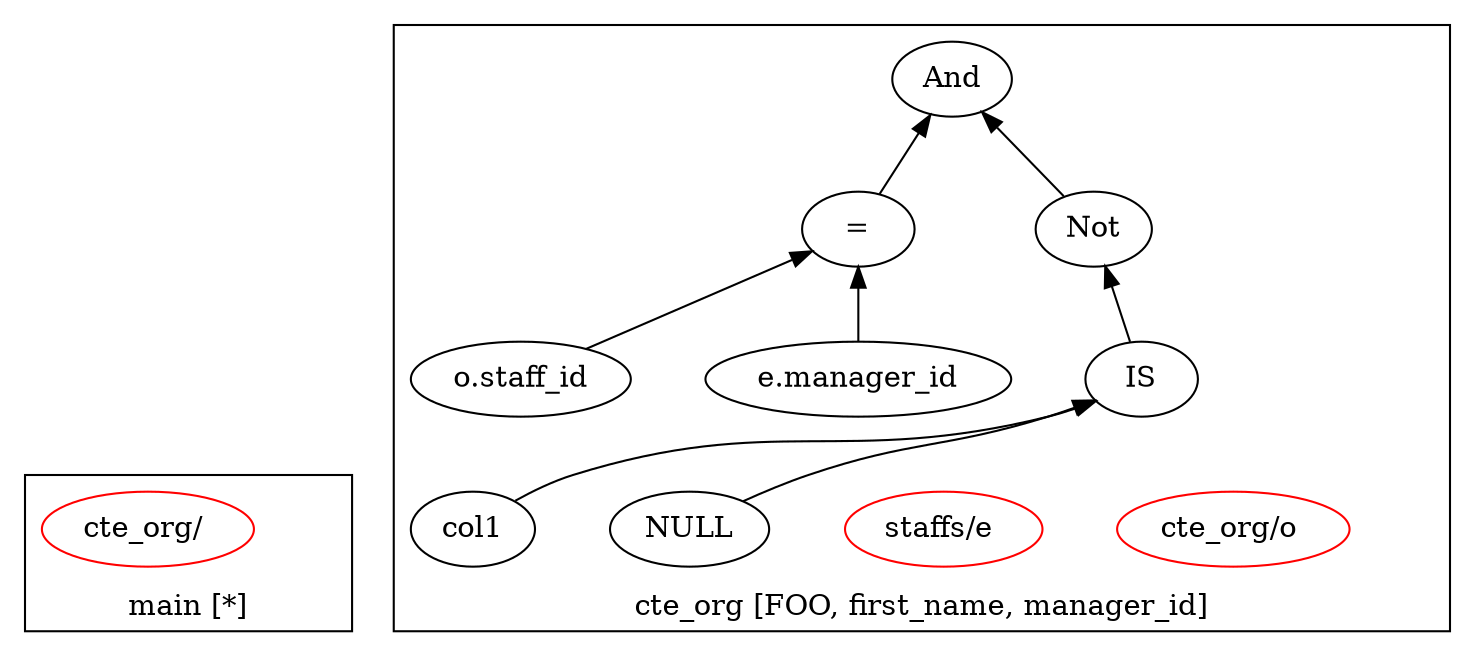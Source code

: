 digraph example1 {
    rankdir=BT;
    nodesep=0.5;
    ordering="in";
  subgraph cluster_main {
    label = "main [*]";
    "main_pt"[shape=point, color=white];
    "QUN_3"[label="cte_org/ ", color=red]
}
  subgraph cluster_cte_org {
    label = "cte_org [FOO, first_name, manager_id]";
    "cte_org_pt"[shape=point, color=white];
    "QUN_1"[label="cte_org/o ", color=red]
    "QUN_0"[label="staffs/e ", color=red]
    exprnode10[label="And"];
    exprnode5 -> exprnode10;
    exprnode5[label="="];
    exprnode3 -> exprnode5;
    exprnode3[label="o.staff_id"];
    exprnode4 -> exprnode5;
    exprnode4[label="e.manager_id"];
    exprnode9 -> exprnode10;
    exprnode9[label="Not"];
    exprnode8 -> exprnode9;
    exprnode8[label="IS"];
    exprnode6 -> exprnode8;
    exprnode6[label="col1"];
    exprnode7 -> exprnode8;
    exprnode7[label="NULL"];
}
}
